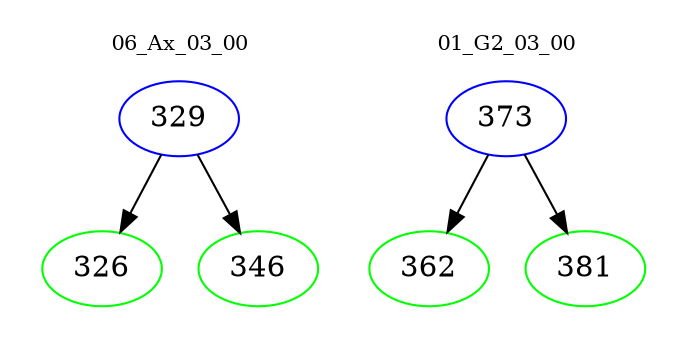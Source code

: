 digraph{
subgraph cluster_0 {
color = white
label = "06_Ax_03_00";
fontsize=10;
T0_329 [label="329", color="blue"]
T0_329 -> T0_326 [color="black"]
T0_326 [label="326", color="green"]
T0_329 -> T0_346 [color="black"]
T0_346 [label="346", color="green"]
}
subgraph cluster_1 {
color = white
label = "01_G2_03_00";
fontsize=10;
T1_373 [label="373", color="blue"]
T1_373 -> T1_362 [color="black"]
T1_362 [label="362", color="green"]
T1_373 -> T1_381 [color="black"]
T1_381 [label="381", color="green"]
}
}
